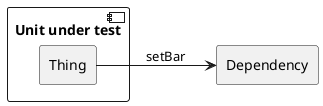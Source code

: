 @startuml communication
skinparam linestyle ortho
left to right direction

component "Unit under test" {
  rectangle "Thing" as thing
}
rectangle "Dependency" as dependency

thing -[plain]-> dependency: setBar

@enduml

